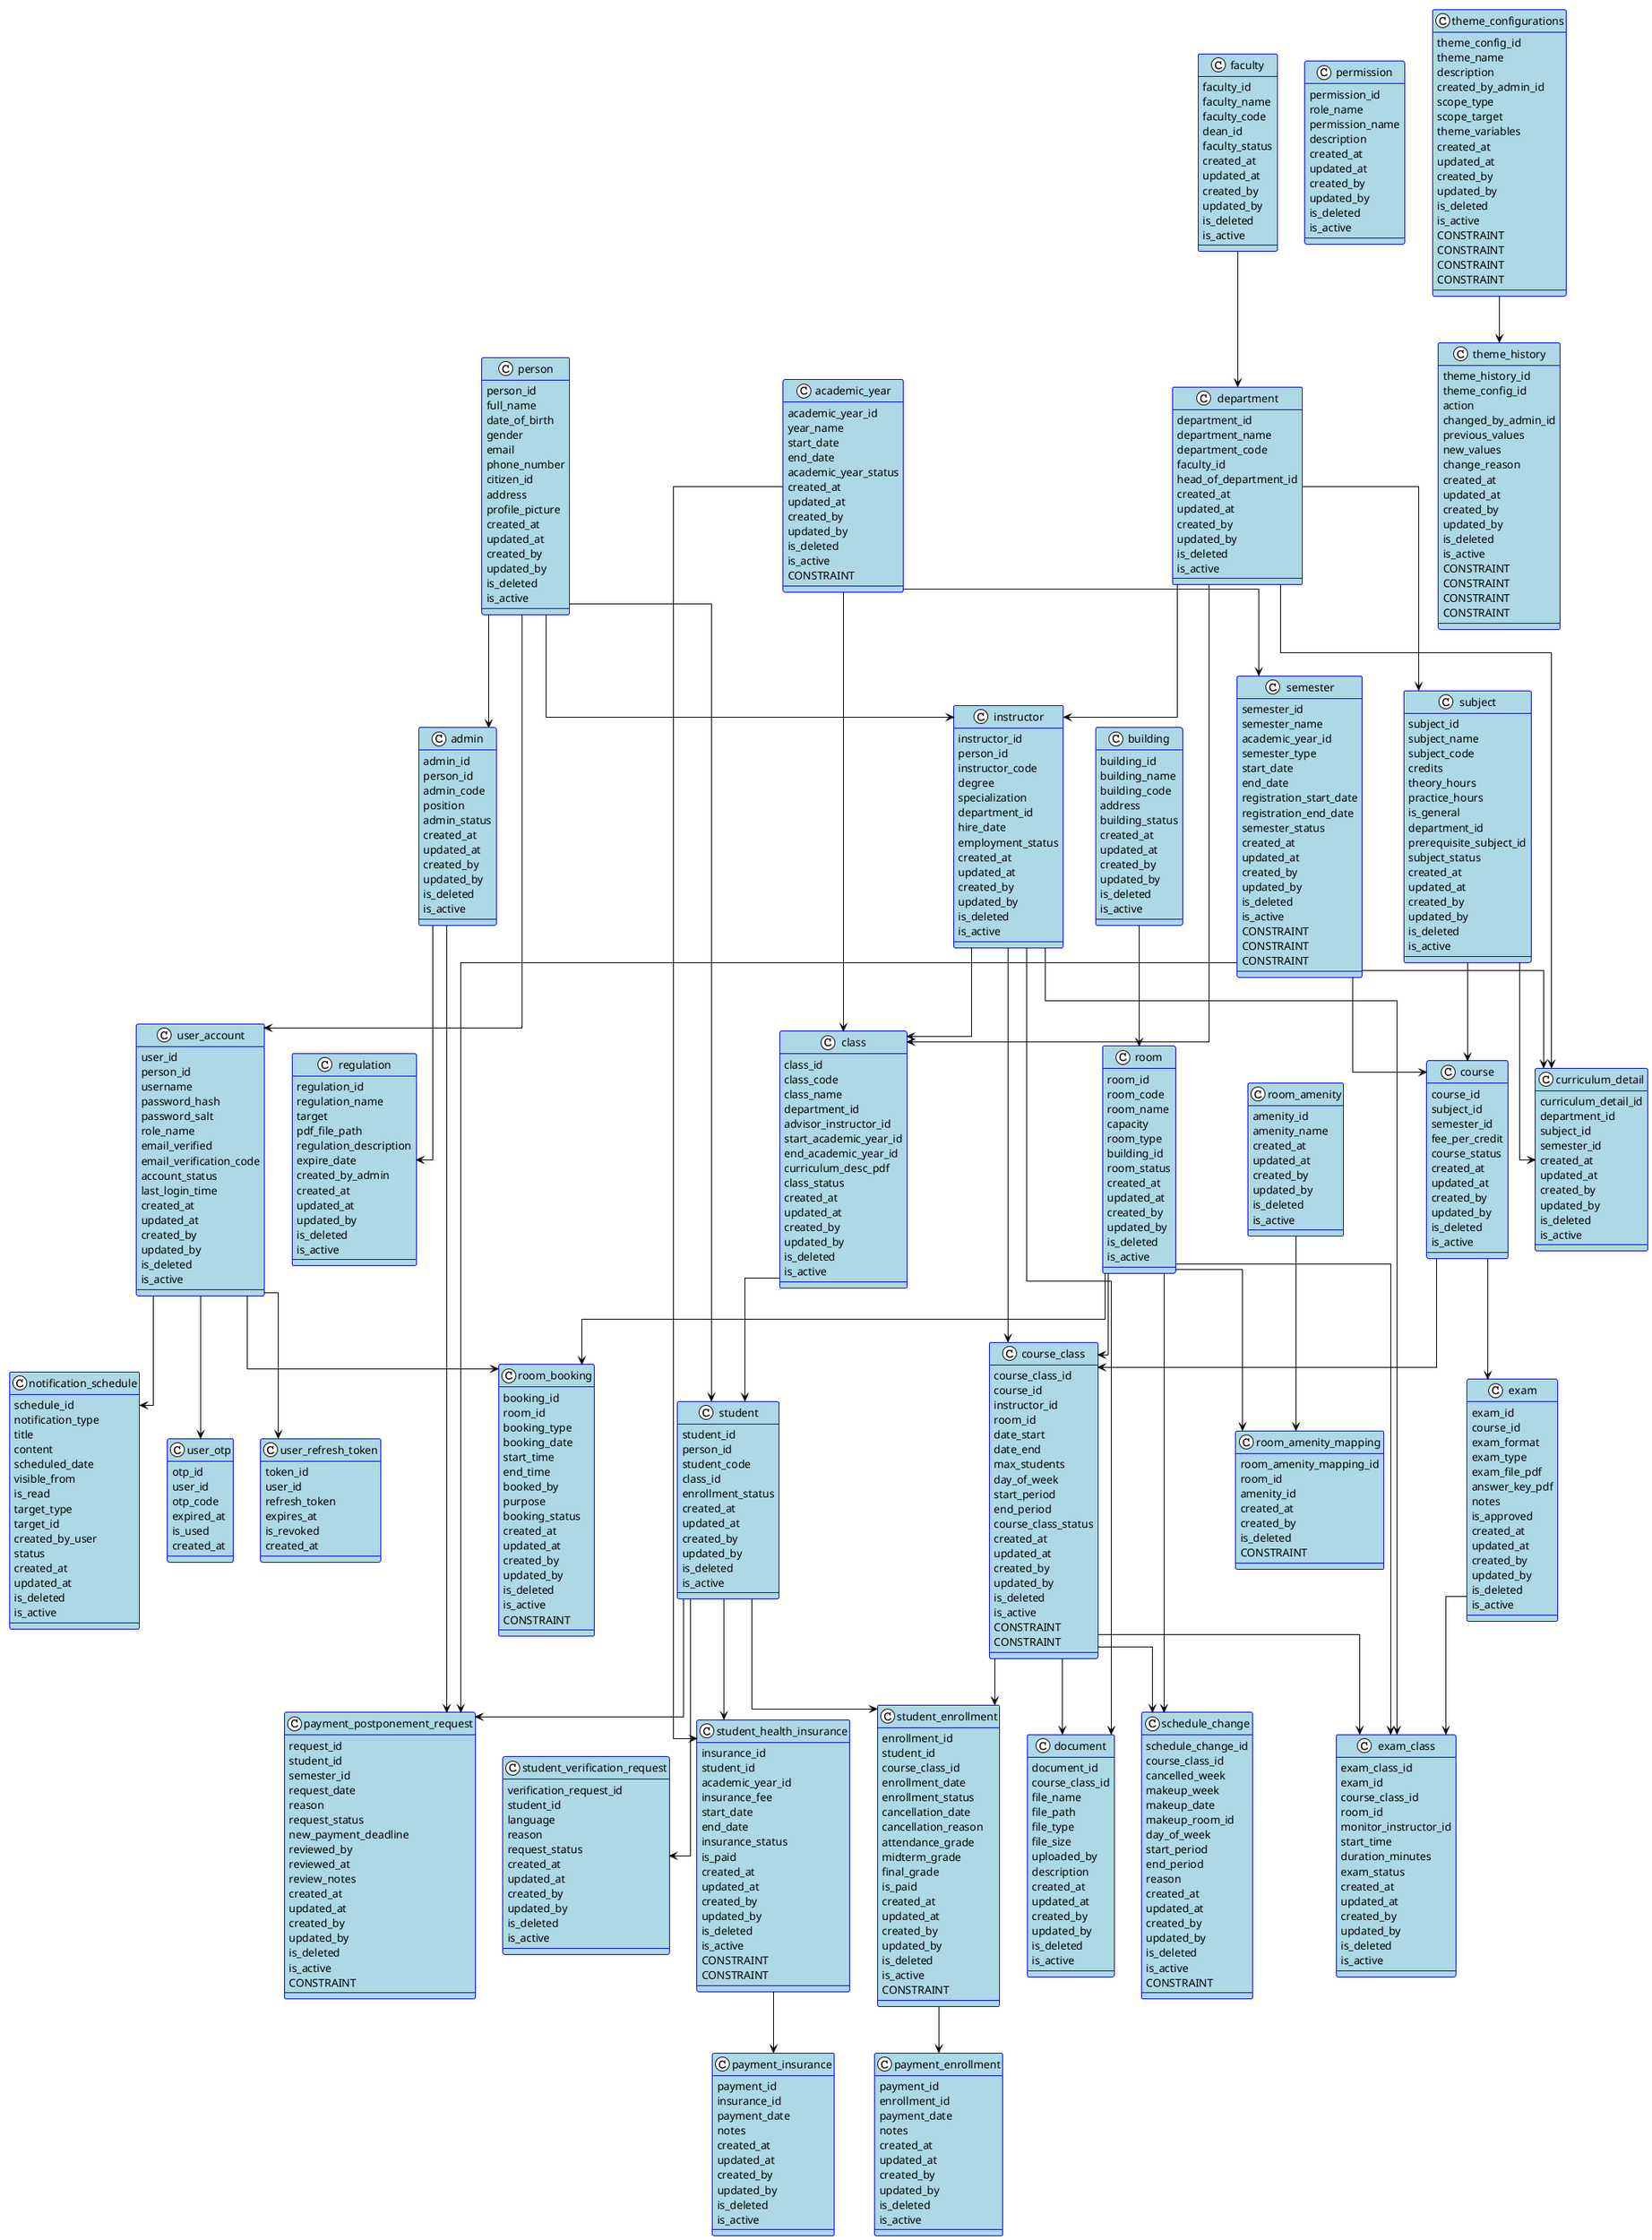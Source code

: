 @startuml
!theme plain
top to bottom direction
skinparam classAttributeIconSize 0
skinparam linetype ortho

skinparam class {
  BackgroundColor LightBlue
  BorderColor Blue
}

' Level 0 tables
class curriculum_detail {
  curriculum_detail_id
  department_id
  subject_id
  semester_id
  created_at
  updated_at
  created_by
  updated_by
  is_deleted
  is_active
}
class department {
  department_id
  department_name
  department_code
  faculty_id
  head_of_department_id
  created_at
  updated_at
  created_by
  updated_by
  is_deleted
  is_active
}
class document {
  document_id
  course_class_id
  file_name
  file_path
  file_type
  file_size
  uploaded_by
  description
  created_at
  updated_at
  created_by
  updated_by
  is_deleted
  is_active
}
class exam_class {
  exam_class_id
  exam_id
  course_class_id
  room_id
  monitor_instructor_id
  start_time
  duration_minutes
  exam_status
  created_at
  updated_at
  created_by
  updated_by
  is_deleted
  is_active
}
class faculty {
  faculty_id
  faculty_name
  faculty_code
  dean_id
  faculty_status
  created_at
  updated_at
  created_by
  updated_by
  is_deleted
  is_active
}
class notification_schedule {
  schedule_id
  notification_type
  title
  content
  scheduled_date
  visible_from
  is_read
  target_type
  target_id
  created_by_user
  status
  created_at
  updated_at
  is_deleted
  is_active
}
class payment_enrollment {
  payment_id
  enrollment_id
  payment_date
  notes
  created_at
  updated_at
  created_by
  updated_by
  is_deleted
  is_active
}
class payment_insurance {
  payment_id
  insurance_id
  payment_date
  notes
  created_at
  updated_at
  created_by
  updated_by
  is_deleted
  is_active
}
class payment_postponement_request {
  request_id
  student_id
  semester_id
  request_date
  reason
  request_status
  new_payment_deadline
  reviewed_by
  reviewed_at
  review_notes
  created_at
  updated_at
  created_by
  updated_by
  is_deleted
  is_active
  CONSTRAINT
}
class permission {
  permission_id
  role_name
  permission_name
  description
  created_at
  updated_at
  created_by
  updated_by
  is_deleted
  is_active
}
class regulation {
  regulation_id
  regulation_name
  target
  pdf_file_path
  regulation_description
  expire_date
  created_by_admin
  created_at
  updated_at
  updated_by
  is_deleted
  is_active
}
class room_amenity_mapping {
  room_amenity_mapping_id
  room_id
  amenity_id
  created_at
  created_by
  is_deleted
  CONSTRAINT
}
class room_booking {
  booking_id
  room_id
  booking_type
  booking_date
  start_time
  end_time
  booked_by
  purpose
  booking_status
  created_at
  updated_at
  created_by
  updated_by
  is_deleted
  is_active
  CONSTRAINT
}
class schedule_change {
  schedule_change_id
  course_class_id
  cancelled_week
  makeup_week
  makeup_date
  makeup_room_id
  day_of_week
  start_period
  end_period
  reason
  created_at
  updated_at
  created_by
  updated_by
  is_deleted
  is_active
  CONSTRAINT
}
class student_verification_request {
  verification_request_id
  student_id
  language
  reason
  request_status
  created_at
  updated_at
  created_by
  updated_by
  is_deleted
  is_active
}
class subject {
  subject_id
  subject_name
  subject_code
  credits
  theory_hours
  practice_hours
  is_general
  department_id
  prerequisite_subject_id
  subject_status
  created_at
  updated_at
  created_by
  updated_by
  is_deleted
  is_active
}
class theme_history {
  theme_history_id
  theme_config_id
  action
  changed_by_admin_id
  previous_values
  new_values
  change_reason
  created_at
  updated_at
  created_by
  updated_by
  is_deleted
  is_active
  CONSTRAINT
  CONSTRAINT
  CONSTRAINT
  CONSTRAINT
}
class user_otp {
  otp_id
  user_id
  otp_code
  expired_at
  is_used
  created_at
}
class user_refresh_token {
  token_id
  user_id
  refresh_token
  expires_at
  is_revoked
  created_at
}

' Level 1 tables
class admin {
  admin_id
  person_id
  admin_code
  position
  admin_status
  created_at
  updated_at
  created_by
  updated_by
  is_deleted
  is_active
}
class exam {
  exam_id
  course_id
  exam_format
  exam_type
  exam_file_pdf
  answer_key_pdf
  notes
  is_approved
  created_at
  updated_at
  created_by
  updated_by
  is_deleted
  is_active
}
class room_amenity {
  amenity_id
  amenity_name
  created_at
  updated_at
  created_by
  updated_by
  is_deleted
  is_active
}
class student_enrollment {
  enrollment_id
  student_id
  course_class_id
  enrollment_date
  enrollment_status
  cancellation_date
  cancellation_reason
  attendance_grade
  midterm_grade
  final_grade
  is_paid
  created_at
  updated_at
  created_by
  updated_by
  is_deleted
  is_active
  CONSTRAINT
}
class student_health_insurance {
  insurance_id
  student_id
  academic_year_id
  insurance_fee
  start_date
  end_date
  insurance_status
  is_paid
  created_at
  updated_at
  created_by
  updated_by
  is_deleted
  is_active
  CONSTRAINT
  CONSTRAINT
}
class theme_configurations {
  theme_config_id
  theme_name
  description
  created_by_admin_id
  scope_type
  scope_target
  theme_variables
  created_at
  updated_at
  created_by
  updated_by
  is_deleted
  is_active
  CONSTRAINT
  CONSTRAINT
  CONSTRAINT
  CONSTRAINT
}
class user_account {
  user_id
  person_id
  username
  password_hash
  password_salt
  role_name
  email_verified
  email_verification_code
  account_status
  last_login_time
  created_at
  updated_at
  created_by
  updated_by
  is_deleted
  is_active
}

' Level 2 tables
class course_class {
  course_class_id
  course_id
  instructor_id
  room_id
  date_start
  date_end
  max_students
  day_of_week
  start_period
  end_period
  course_class_status
  created_at
  updated_at
  created_by
  updated_by
  is_deleted
  is_active
  CONSTRAINT
  CONSTRAINT
}
class student {
  student_id
  person_id
  student_code
  class_id
  enrollment_status
  created_at
  updated_at
  created_by
  updated_by
  is_deleted
  is_active
}

' Level 3 tables
class class {
  class_id
  class_code
  class_name
  department_id
  advisor_instructor_id
  start_academic_year_id
  end_academic_year_id
  curriculum_desc_pdf
  class_status
  created_at
  updated_at
  created_by
  updated_by
  is_deleted
  is_active
}
class course {
  course_id
  subject_id
  semester_id
  fee_per_credit
  course_status
  created_at
  updated_at
  created_by
  updated_by
  is_deleted
  is_active
}
class room {
  room_id
  room_code
  room_name
  capacity
  room_type
  building_id
  room_status
  created_at
  updated_at
  created_by
  updated_by
  is_deleted
  is_active
}

' Level 4 tables
class building {
  building_id
  building_name
  building_code
  address
  building_status
  created_at
  updated_at
  created_by
  updated_by
  is_deleted
  is_active
}
class instructor {
  instructor_id
  person_id
  instructor_code
  degree
  specialization
  department_id
  hire_date
  employment_status
  created_at
  updated_at
  created_by
  updated_by
  is_deleted
  is_active
}
class semester {
  semester_id
  semester_name
  academic_year_id
  semester_type
  start_date
  end_date
  registration_start_date
  registration_end_date
  semester_status
  created_at
  updated_at
  created_by
  updated_by
  is_deleted
  is_active
  CONSTRAINT
  CONSTRAINT
  CONSTRAINT
}

' Level 5 tables
class academic_year {
  academic_year_id
  year_name
  start_date
  end_date
  academic_year_status
  created_at
  updated_at
  created_by
  updated_by
  is_deleted
  is_active
  CONSTRAINT
}
class person {
  person_id
  full_name
  date_of_birth
  gender
  email
  phone_number
  citizen_id
  address
  profile_picture
  created_at
  updated_at
  created_by
  updated_by
  is_deleted
  is_active
}

' Relationships
person --> user_account
user_account --> user_otp
user_account --> user_refresh_token
building --> room
room --> room_amenity_mapping
room_amenity --> room_amenity_mapping
academic_year --> semester
faculty --> department
person --> instructor
department --> instructor
department --> subject
department --> class
instructor --> class
academic_year --> class
person --> student
class --> student
person --> admin
department --> curriculum_detail
subject --> curriculum_detail
semester --> curriculum_detail
subject --> course
semester --> course
course --> course_class
instructor --> course_class
room --> course_class
student --> student_enrollment
course_class --> student_enrollment
course_class --> schedule_change
room --> schedule_change
course_class --> document
instructor --> document
user_account --> notification_schedule
course --> exam
exam --> exam_class
course_class --> exam_class
room --> exam_class
instructor --> exam_class
student --> student_health_insurance
academic_year --> student_health_insurance
student_enrollment --> payment_enrollment
student_health_insurance --> payment_insurance
room --> room_booking
user_account --> room_booking
admin --> regulation
student --> student_verification_request
student --> payment_postponement_request
semester --> payment_postponement_request
admin --> payment_postponement_request
theme_configurations --> theme_history
@enduml